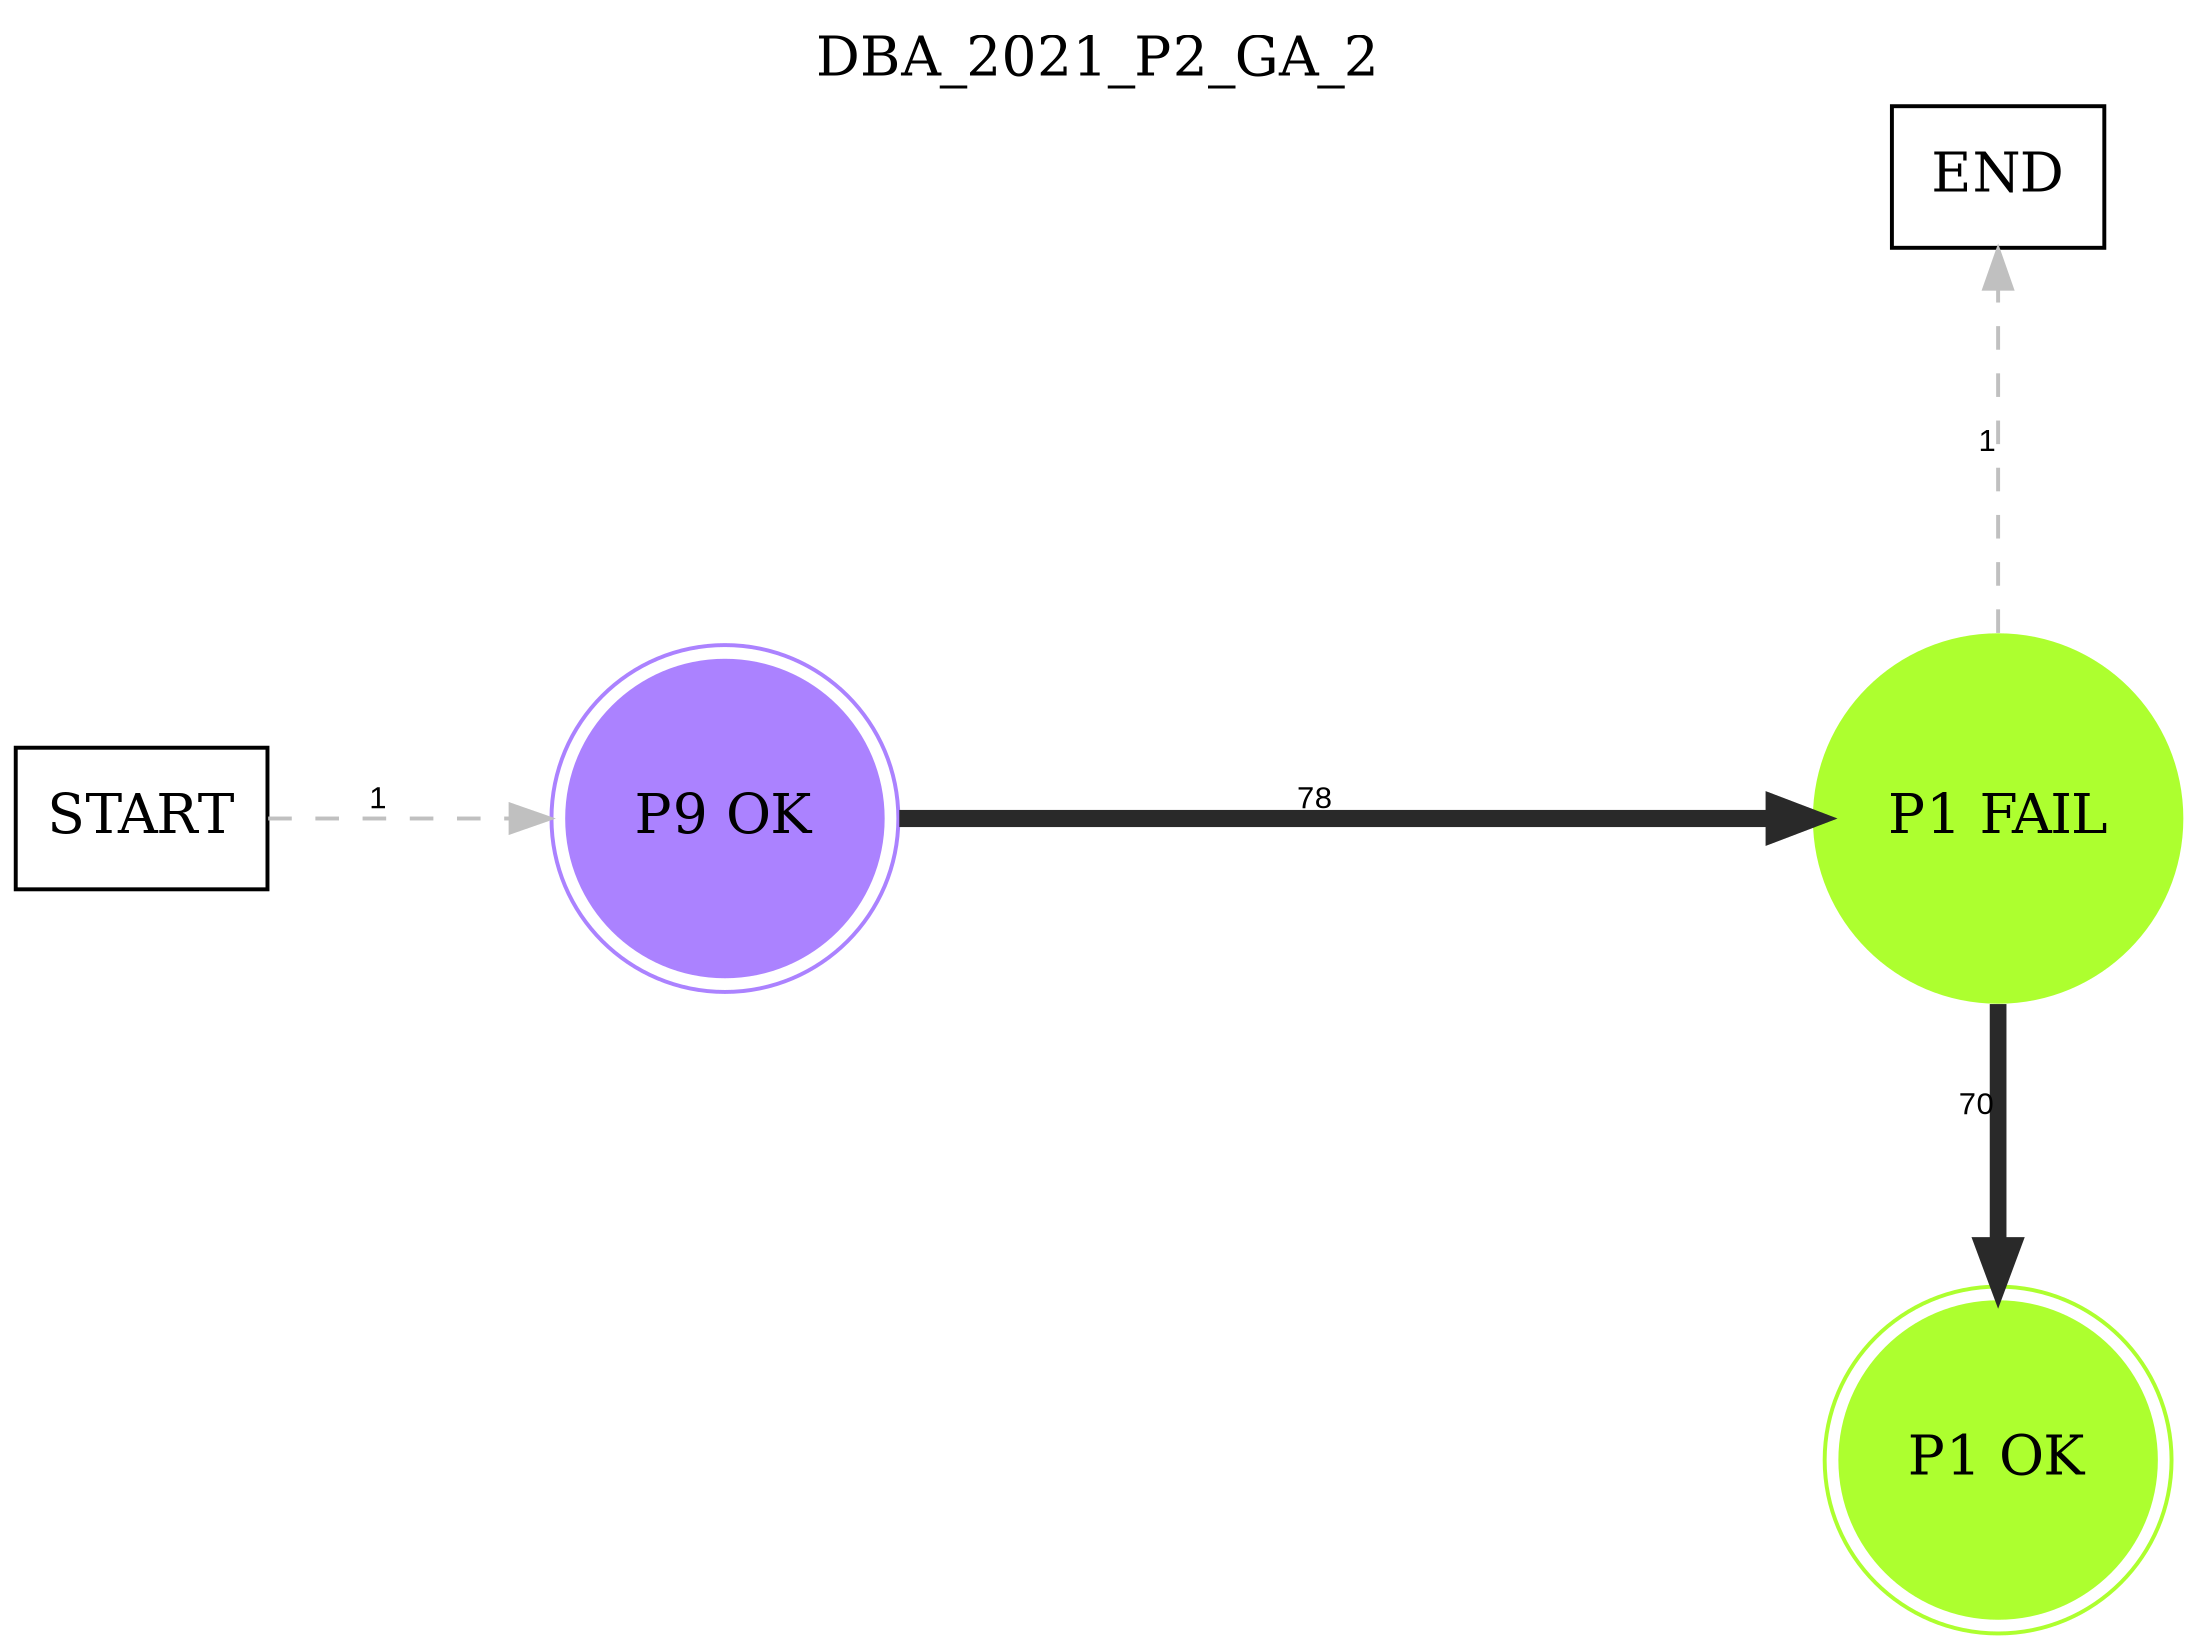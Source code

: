 digraph DBA_2021_P2_GA_2 {
	labelloc="t";
	label=DBA_2021_P2_GA_2;
	dpi = 150
	size="16,11!";
	margin = 0;
layout=circo;
"START" [shape=box, fillcolor=white, style=filled, color=black]
"P9 OK" [shape=circle, color=mediumpurple1, peripheries=2, style=filled]
"P1 FAIL" [shape=circle, color=greenyellow, style=filled]
"P1 OK" [shape=circle, color=greenyellow, peripheries=2, style=filled]
"END" [shape=box, fillcolor=white, style=filled, color=black]
"START" -> "P9 OK" [ style = dashed color=grey label ="1" labelfloat=false fontname="Arial" fontsize=8]

"P9 OK" -> "P1 FAIL" [ color=grey16 penwidth = "4.35670882668959"label ="78" labelfloat=false fontname="Arial" fontsize=8]

"P1 FAIL" -> "P1 OK" [ color=grey16 penwidth = "4.24849524204936"label ="70" labelfloat=false fontname="Arial" fontsize=8]

"P1 FAIL" -> "END" [ style = dashed color=grey label ="1" labelfloat=false fontname="Arial" fontsize=8]

}
